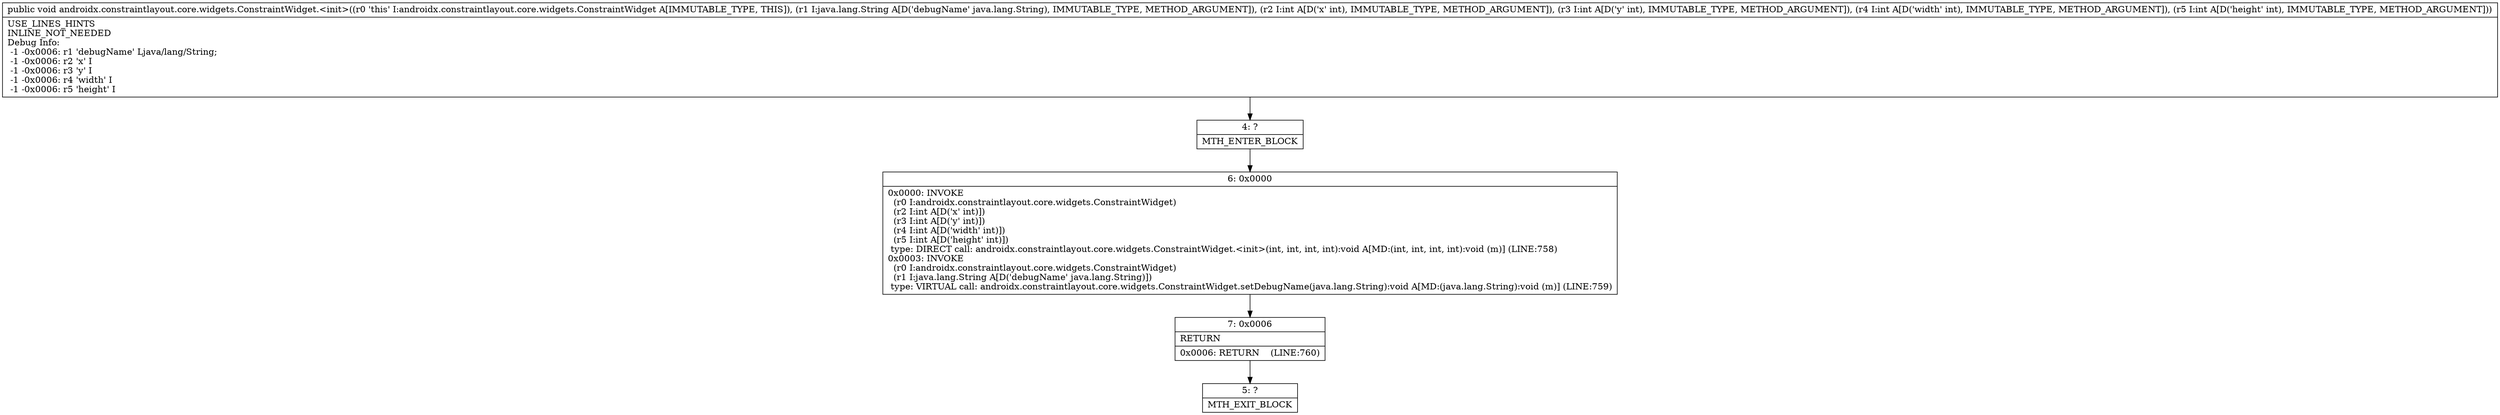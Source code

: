 digraph "CFG forandroidx.constraintlayout.core.widgets.ConstraintWidget.\<init\>(Ljava\/lang\/String;IIII)V" {
Node_4 [shape=record,label="{4\:\ ?|MTH_ENTER_BLOCK\l}"];
Node_6 [shape=record,label="{6\:\ 0x0000|0x0000: INVOKE  \l  (r0 I:androidx.constraintlayout.core.widgets.ConstraintWidget)\l  (r2 I:int A[D('x' int)])\l  (r3 I:int A[D('y' int)])\l  (r4 I:int A[D('width' int)])\l  (r5 I:int A[D('height' int)])\l type: DIRECT call: androidx.constraintlayout.core.widgets.ConstraintWidget.\<init\>(int, int, int, int):void A[MD:(int, int, int, int):void (m)] (LINE:758)\l0x0003: INVOKE  \l  (r0 I:androidx.constraintlayout.core.widgets.ConstraintWidget)\l  (r1 I:java.lang.String A[D('debugName' java.lang.String)])\l type: VIRTUAL call: androidx.constraintlayout.core.widgets.ConstraintWidget.setDebugName(java.lang.String):void A[MD:(java.lang.String):void (m)] (LINE:759)\l}"];
Node_7 [shape=record,label="{7\:\ 0x0006|RETURN\l|0x0006: RETURN    (LINE:760)\l}"];
Node_5 [shape=record,label="{5\:\ ?|MTH_EXIT_BLOCK\l}"];
MethodNode[shape=record,label="{public void androidx.constraintlayout.core.widgets.ConstraintWidget.\<init\>((r0 'this' I:androidx.constraintlayout.core.widgets.ConstraintWidget A[IMMUTABLE_TYPE, THIS]), (r1 I:java.lang.String A[D('debugName' java.lang.String), IMMUTABLE_TYPE, METHOD_ARGUMENT]), (r2 I:int A[D('x' int), IMMUTABLE_TYPE, METHOD_ARGUMENT]), (r3 I:int A[D('y' int), IMMUTABLE_TYPE, METHOD_ARGUMENT]), (r4 I:int A[D('width' int), IMMUTABLE_TYPE, METHOD_ARGUMENT]), (r5 I:int A[D('height' int), IMMUTABLE_TYPE, METHOD_ARGUMENT]))  | USE_LINES_HINTS\lINLINE_NOT_NEEDED\lDebug Info:\l  \-1 \-0x0006: r1 'debugName' Ljava\/lang\/String;\l  \-1 \-0x0006: r2 'x' I\l  \-1 \-0x0006: r3 'y' I\l  \-1 \-0x0006: r4 'width' I\l  \-1 \-0x0006: r5 'height' I\l}"];
MethodNode -> Node_4;Node_4 -> Node_6;
Node_6 -> Node_7;
Node_7 -> Node_5;
}

